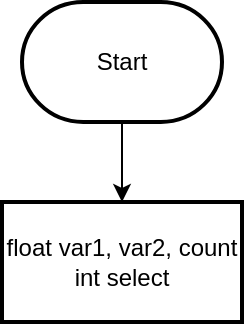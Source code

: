 <mxfile>
    <diagram id="HhbDiC5soyyOLkk9xDih" name="Page-1">
        <mxGraphModel dx="989" dy="866" grid="1" gridSize="10" guides="1" tooltips="1" connect="1" arrows="1" fold="1" page="1" pageScale="1" pageWidth="850" pageHeight="1100" math="0" shadow="0">
            <root>
                <mxCell id="0"/>
                <mxCell id="1" parent="0"/>
                <mxCell id="2" value="" style="edgeStyle=orthogonalEdgeStyle;rounded=0;orthogonalLoop=1;jettySize=auto;html=1;" edge="1" parent="1" source="3" target="4">
                    <mxGeometry relative="1" as="geometry"/>
                </mxCell>
                <mxCell id="3" value="Start" style="strokeWidth=2;html=1;shape=mxgraph.flowchart.terminator;whiteSpace=wrap;" vertex="1" parent="1">
                    <mxGeometry x="130" y="20" width="100" height="60" as="geometry"/>
                </mxCell>
                <mxCell id="4" value="&lt;div&gt;float var1, var2, count&lt;/div&gt;&lt;div&gt;int select&lt;br&gt;&lt;/div&gt;" style="whiteSpace=wrap;html=1;strokeWidth=2;" vertex="1" parent="1">
                    <mxGeometry x="120" y="120" width="120" height="60" as="geometry"/>
                </mxCell>
            </root>
        </mxGraphModel>
    </diagram>
</mxfile>